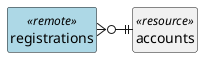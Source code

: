 @startuml
hide <<resource>> circle
hide <<remote>> circle
hide members 

skinparam class {
    BackgroundColor<<remote>> LightBlue
}

class accounts <<resource>>
class registrations <<remote>>

accounts ||-left-o{ registrations
@enduml

